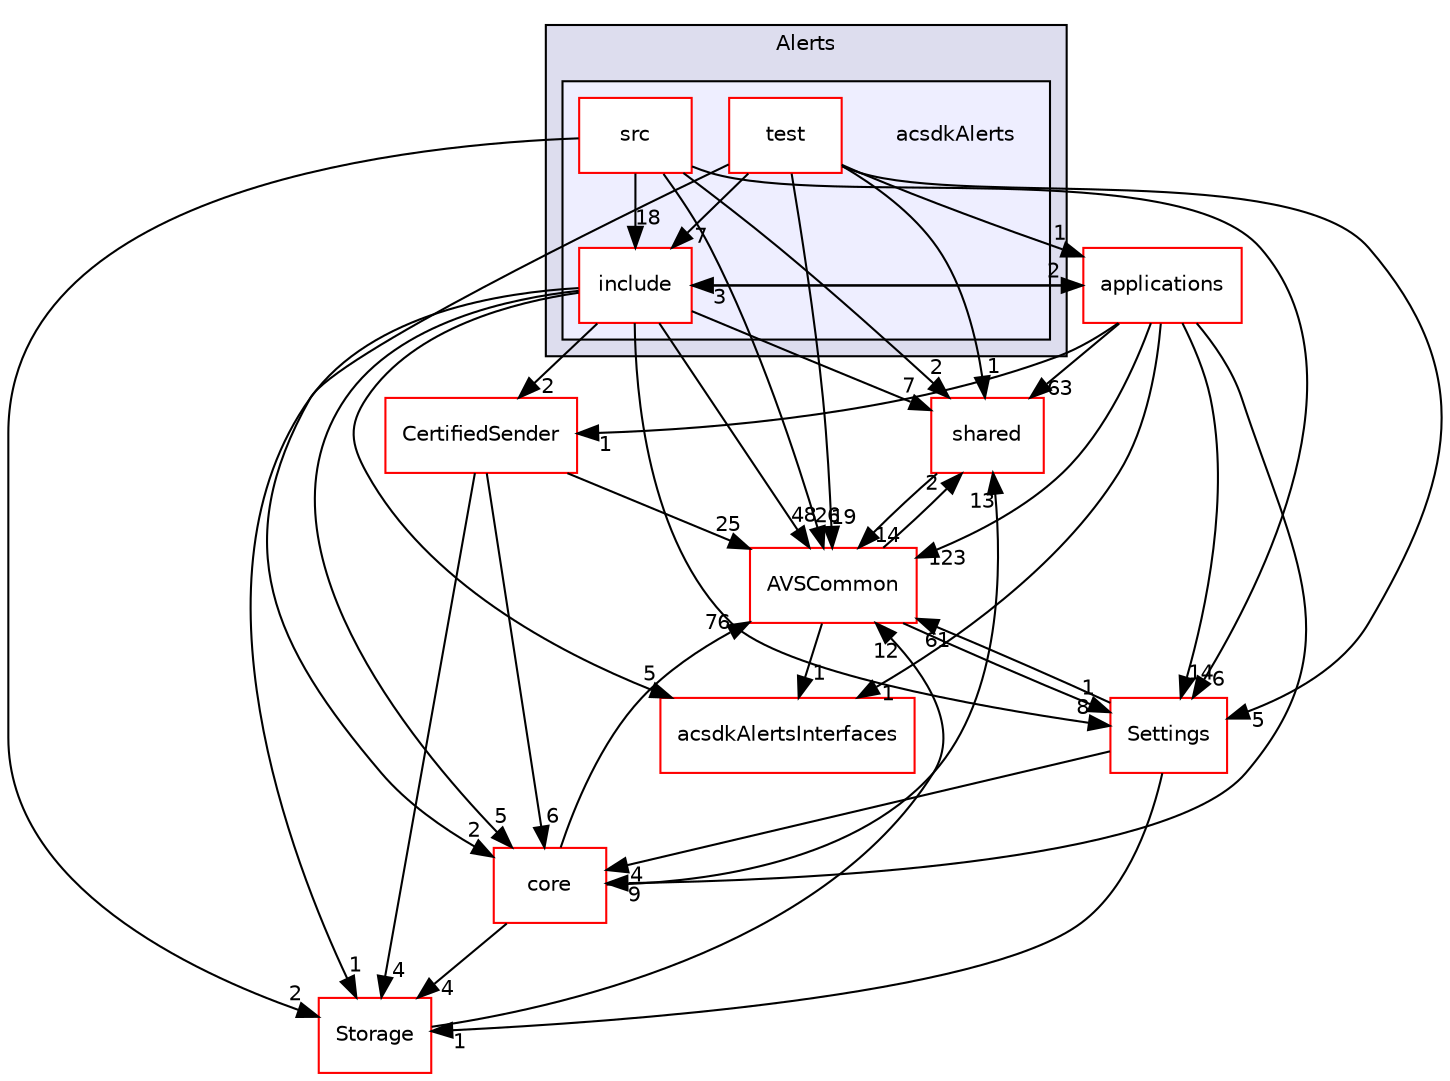 digraph "/workplace/avs-device-sdk/capabilities/Alerts/acsdkAlerts" {
  compound=true
  node [ fontsize="10", fontname="Helvetica"];
  edge [ labelfontsize="10", labelfontname="Helvetica"];
  subgraph clusterdir_092564aa71f3dfc32ed64d9c9668be3d {
    graph [ bgcolor="#ddddee", pencolor="black", label="Alerts" fontname="Helvetica", fontsize="10", URL="dir_092564aa71f3dfc32ed64d9c9668be3d.html"]
  subgraph clusterdir_705967d9221232f6c8251613ef4000f2 {
    graph [ bgcolor="#eeeeff", pencolor="black", label="" URL="dir_705967d9221232f6c8251613ef4000f2.html"];
    dir_705967d9221232f6c8251613ef4000f2 [shape=plaintext label="acsdkAlerts"];
    dir_b1dfbf978be24d96bb3d3044801c647a [shape=box label="include" color="red" fillcolor="white" style="filled" URL="dir_b1dfbf978be24d96bb3d3044801c647a.html"];
    dir_d4c931f5af9ec6db4721ba1e8c33df3a [shape=box label="src" color="red" fillcolor="white" style="filled" URL="dir_d4c931f5af9ec6db4721ba1e8c33df3a.html"];
    dir_d920aa2920a1fcf64612324471de4493 [shape=box label="test" color="red" fillcolor="white" style="filled" URL="dir_d920aa2920a1fcf64612324471de4493.html"];
  }
  }
  dir_9982052f7ce695d12571567315b2fafa [shape=box label="shared" fillcolor="white" style="filled" color="red" URL="dir_9982052f7ce695d12571567315b2fafa.html"];
  dir_a6e4fee11f07c3b70486e88fe92cbbdc [shape=box label="applications" fillcolor="white" style="filled" color="red" URL="dir_a6e4fee11f07c3b70486e88fe92cbbdc.html"];
  dir_d30ce3e61bf7ed46c94a0fee0c612be8 [shape=box label="acsdkAlertsInterfaces" fillcolor="white" style="filled" color="red" URL="dir_d30ce3e61bf7ed46c94a0fee0c612be8.html"];
  dir_cf27311ab9f4263eef70b28364b95692 [shape=box label="CertifiedSender" fillcolor="white" style="filled" color="red" URL="dir_cf27311ab9f4263eef70b28364b95692.html"];
  dir_d29c5f5a2915d6c5388c9daae4f109c7 [shape=box label="Storage" fillcolor="white" style="filled" color="red" URL="dir_d29c5f5a2915d6c5388c9daae4f109c7.html"];
  dir_8ae0dd75af039a94f4269584fb8eef13 [shape=box label="Settings" fillcolor="white" style="filled" color="red" URL="dir_8ae0dd75af039a94f4269584fb8eef13.html"];
  dir_13e65effb2bde530b17b3d5eefcd0266 [shape=box label="AVSCommon" fillcolor="white" style="filled" color="red" URL="dir_13e65effb2bde530b17b3d5eefcd0266.html"];
  dir_4270bfced15e0e73154b13468c7c9ad9 [shape=box label="core" fillcolor="white" style="filled" color="red" URL="dir_4270bfced15e0e73154b13468c7c9ad9.html"];
  dir_9982052f7ce695d12571567315b2fafa->dir_13e65effb2bde530b17b3d5eefcd0266 [headlabel="14", labeldistance=1.5 headhref="dir_000598_000017.html"];
  dir_a6e4fee11f07c3b70486e88fe92cbbdc->dir_9982052f7ce695d12571567315b2fafa [headlabel="63", labeldistance=1.5 headhref="dir_000028_000598.html"];
  dir_a6e4fee11f07c3b70486e88fe92cbbdc->dir_d30ce3e61bf7ed46c94a0fee0c612be8 [headlabel="1", labeldistance=1.5 headhref="dir_000028_000269.html"];
  dir_a6e4fee11f07c3b70486e88fe92cbbdc->dir_cf27311ab9f4263eef70b28364b95692 [headlabel="1", labeldistance=1.5 headhref="dir_000028_000450.html"];
  dir_a6e4fee11f07c3b70486e88fe92cbbdc->dir_8ae0dd75af039a94f4269584fb8eef13 [headlabel="14", labeldistance=1.5 headhref="dir_000028_000588.html"];
  dir_a6e4fee11f07c3b70486e88fe92cbbdc->dir_13e65effb2bde530b17b3d5eefcd0266 [headlabel="123", labeldistance=1.5 headhref="dir_000028_000017.html"];
  dir_a6e4fee11f07c3b70486e88fe92cbbdc->dir_4270bfced15e0e73154b13468c7c9ad9 [headlabel="9", labeldistance=1.5 headhref="dir_000028_000461.html"];
  dir_a6e4fee11f07c3b70486e88fe92cbbdc->dir_b1dfbf978be24d96bb3d3044801c647a [headlabel="3", labeldistance=1.5 headhref="dir_000028_000220.html"];
  dir_cf27311ab9f4263eef70b28364b95692->dir_d29c5f5a2915d6c5388c9daae4f109c7 [headlabel="4", labeldistance=1.5 headhref="dir_000450_000643.html"];
  dir_cf27311ab9f4263eef70b28364b95692->dir_13e65effb2bde530b17b3d5eefcd0266 [headlabel="25", labeldistance=1.5 headhref="dir_000450_000017.html"];
  dir_cf27311ab9f4263eef70b28364b95692->dir_4270bfced15e0e73154b13468c7c9ad9 [headlabel="6", labeldistance=1.5 headhref="dir_000450_000461.html"];
  dir_d29c5f5a2915d6c5388c9daae4f109c7->dir_13e65effb2bde530b17b3d5eefcd0266 [headlabel="12", labeldistance=1.5 headhref="dir_000643_000017.html"];
  dir_8ae0dd75af039a94f4269584fb8eef13->dir_d29c5f5a2915d6c5388c9daae4f109c7 [headlabel="1", labeldistance=1.5 headhref="dir_000588_000643.html"];
  dir_8ae0dd75af039a94f4269584fb8eef13->dir_13e65effb2bde530b17b3d5eefcd0266 [headlabel="61", labeldistance=1.5 headhref="dir_000588_000017.html"];
  dir_8ae0dd75af039a94f4269584fb8eef13->dir_4270bfced15e0e73154b13468c7c9ad9 [headlabel="4", labeldistance=1.5 headhref="dir_000588_000461.html"];
  dir_13e65effb2bde530b17b3d5eefcd0266->dir_9982052f7ce695d12571567315b2fafa [headlabel="2", labeldistance=1.5 headhref="dir_000017_000598.html"];
  dir_13e65effb2bde530b17b3d5eefcd0266->dir_d30ce3e61bf7ed46c94a0fee0c612be8 [headlabel="1", labeldistance=1.5 headhref="dir_000017_000269.html"];
  dir_13e65effb2bde530b17b3d5eefcd0266->dir_8ae0dd75af039a94f4269584fb8eef13 [headlabel="1", labeldistance=1.5 headhref="dir_000017_000588.html"];
  dir_4270bfced15e0e73154b13468c7c9ad9->dir_9982052f7ce695d12571567315b2fafa [headlabel="13", labeldistance=1.5 headhref="dir_000461_000598.html"];
  dir_4270bfced15e0e73154b13468c7c9ad9->dir_d29c5f5a2915d6c5388c9daae4f109c7 [headlabel="4", labeldistance=1.5 headhref="dir_000461_000643.html"];
  dir_4270bfced15e0e73154b13468c7c9ad9->dir_13e65effb2bde530b17b3d5eefcd0266 [headlabel="76", labeldistance=1.5 headhref="dir_000461_000017.html"];
  dir_d920aa2920a1fcf64612324471de4493->dir_9982052f7ce695d12571567315b2fafa [headlabel="1", labeldistance=1.5 headhref="dir_000267_000598.html"];
  dir_d920aa2920a1fcf64612324471de4493->dir_a6e4fee11f07c3b70486e88fe92cbbdc [headlabel="1", labeldistance=1.5 headhref="dir_000267_000028.html"];
  dir_d920aa2920a1fcf64612324471de4493->dir_8ae0dd75af039a94f4269584fb8eef13 [headlabel="5", labeldistance=1.5 headhref="dir_000267_000588.html"];
  dir_d920aa2920a1fcf64612324471de4493->dir_13e65effb2bde530b17b3d5eefcd0266 [headlabel="19", labeldistance=1.5 headhref="dir_000267_000017.html"];
  dir_d920aa2920a1fcf64612324471de4493->dir_4270bfced15e0e73154b13468c7c9ad9 [headlabel="2", labeldistance=1.5 headhref="dir_000267_000461.html"];
  dir_d920aa2920a1fcf64612324471de4493->dir_b1dfbf978be24d96bb3d3044801c647a [headlabel="7", labeldistance=1.5 headhref="dir_000267_000220.html"];
  dir_d4c931f5af9ec6db4721ba1e8c33df3a->dir_9982052f7ce695d12571567315b2fafa [headlabel="2", labeldistance=1.5 headhref="dir_000237_000598.html"];
  dir_d4c931f5af9ec6db4721ba1e8c33df3a->dir_d29c5f5a2915d6c5388c9daae4f109c7 [headlabel="2", labeldistance=1.5 headhref="dir_000237_000643.html"];
  dir_d4c931f5af9ec6db4721ba1e8c33df3a->dir_8ae0dd75af039a94f4269584fb8eef13 [headlabel="6", labeldistance=1.5 headhref="dir_000237_000588.html"];
  dir_d4c931f5af9ec6db4721ba1e8c33df3a->dir_13e65effb2bde530b17b3d5eefcd0266 [headlabel="26", labeldistance=1.5 headhref="dir_000237_000017.html"];
  dir_d4c931f5af9ec6db4721ba1e8c33df3a->dir_b1dfbf978be24d96bb3d3044801c647a [headlabel="18", labeldistance=1.5 headhref="dir_000237_000220.html"];
  dir_b1dfbf978be24d96bb3d3044801c647a->dir_9982052f7ce695d12571567315b2fafa [headlabel="7", labeldistance=1.5 headhref="dir_000220_000598.html"];
  dir_b1dfbf978be24d96bb3d3044801c647a->dir_a6e4fee11f07c3b70486e88fe92cbbdc [headlabel="2", labeldistance=1.5 headhref="dir_000220_000028.html"];
  dir_b1dfbf978be24d96bb3d3044801c647a->dir_d30ce3e61bf7ed46c94a0fee0c612be8 [headlabel="5", labeldistance=1.5 headhref="dir_000220_000269.html"];
  dir_b1dfbf978be24d96bb3d3044801c647a->dir_cf27311ab9f4263eef70b28364b95692 [headlabel="2", labeldistance=1.5 headhref="dir_000220_000450.html"];
  dir_b1dfbf978be24d96bb3d3044801c647a->dir_d29c5f5a2915d6c5388c9daae4f109c7 [headlabel="1", labeldistance=1.5 headhref="dir_000220_000643.html"];
  dir_b1dfbf978be24d96bb3d3044801c647a->dir_8ae0dd75af039a94f4269584fb8eef13 [headlabel="8", labeldistance=1.5 headhref="dir_000220_000588.html"];
  dir_b1dfbf978be24d96bb3d3044801c647a->dir_13e65effb2bde530b17b3d5eefcd0266 [headlabel="48", labeldistance=1.5 headhref="dir_000220_000017.html"];
  dir_b1dfbf978be24d96bb3d3044801c647a->dir_4270bfced15e0e73154b13468c7c9ad9 [headlabel="5", labeldistance=1.5 headhref="dir_000220_000461.html"];
}
